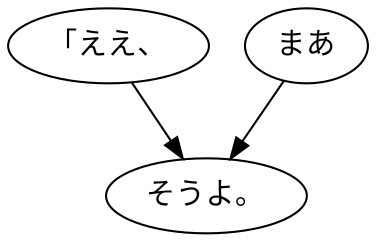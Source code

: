 digraph graph6934 {
	node0 [label="「ええ、"];
	node1 [label="まあ"];
	node2 [label="そうよ。"];
	node0 -> node2;
	node1 -> node2;
}
